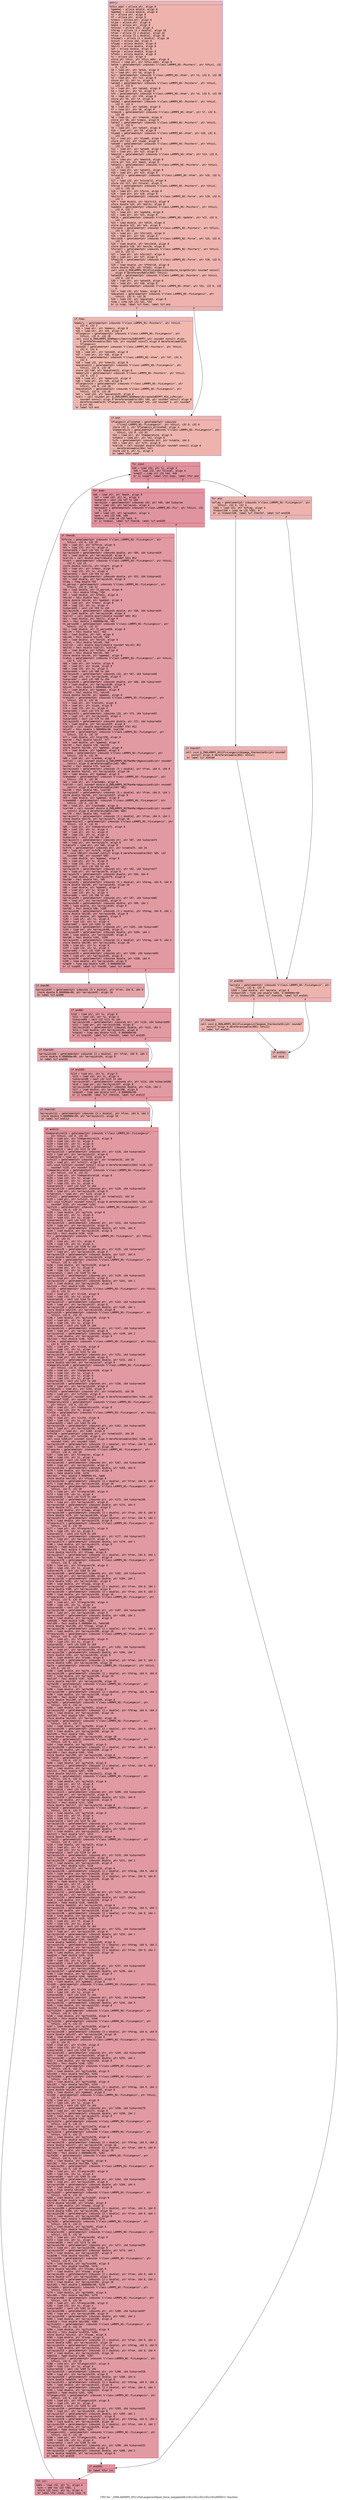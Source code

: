 digraph "CFG for '_ZN9LAMMPS_NS11FixLangevin20post_force_templatedILi1ELi1ELi1ELi1ELi1ELi0EEEvv' function" {
	label="CFG for '_ZN9LAMMPS_NS11FixLangevin20post_force_templatedILi1ELi1ELi1ELi1ELi1ELi0EEEvv' function";

	Node0x55e6b1cf1770 [shape=record,color="#3d50c3ff", style=filled, fillcolor="#d6524470" fontname="Courier",label="{entry:\l|  %this.addr = alloca ptr, align 8\l  %gamma1 = alloca double, align 8\l  %gamma2 = alloca double, align 8\l  %v = alloca ptr, align 8\l  %f = alloca ptr, align 8\l  %rmass = alloca ptr, align 8\l  %type = alloca ptr, align 8\l  %mask = alloca ptr, align 8\l  %nlocal = alloca i32, align 4\l  %fdrag = alloca [3 x double], align 16\l  %fran = alloca [3 x double], align 16\l  %fsum = alloca [3 x double], align 16\l  %fsumall = alloca [3 x double], align 16\l  %count = alloca i64, align 8\l  %fswap = alloca double, align 8\l  %boltz = alloca double, align 8\l  %dt = alloca double, align 8\l  %mvv2e = alloca double, align 8\l  %ftm2v = alloca double, align 8\l  %i = alloca i32, align 4\l  store ptr %this, ptr %this.addr, align 8\l  %this1 = load ptr, ptr %this.addr, align 8\l  %atom = getelementptr inbounds %\"class.LAMMPS_NS::Pointers\", ptr %this1, i32\l... 0, i32 6\l  %0 = load ptr, ptr %atom, align 8\l  %1 = load ptr, ptr %0, align 8\l  %v2 = getelementptr inbounds %\"class.LAMMPS_NS::Atom\", ptr %1, i32 0, i32 38\l  %2 = load ptr, ptr %v2, align 8\l  store ptr %2, ptr %v, align 8\l  %atom3 = getelementptr inbounds %\"class.LAMMPS_NS::Pointers\", ptr %this1,\l... i32 0, i32 6\l  %3 = load ptr, ptr %atom3, align 8\l  %4 = load ptr, ptr %3, align 8\l  %f4 = getelementptr inbounds %\"class.LAMMPS_NS::Atom\", ptr %4, i32 0, i32 39\l  %5 = load ptr, ptr %f4, align 8\l  store ptr %5, ptr %f, align 8\l  %atom5 = getelementptr inbounds %\"class.LAMMPS_NS::Pointers\", ptr %this1,\l... i32 0, i32 6\l  %6 = load ptr, ptr %atom5, align 8\l  %7 = load ptr, ptr %6, align 8\l  %rmass6 = getelementptr inbounds %\"class.LAMMPS_NS::Atom\", ptr %7, i32 0,\l... i32 40\l  %8 = load ptr, ptr %rmass6, align 8\l  store ptr %8, ptr %rmass, align 8\l  %atom7 = getelementptr inbounds %\"class.LAMMPS_NS::Pointers\", ptr %this1,\l... i32 0, i32 6\l  %9 = load ptr, ptr %atom7, align 8\l  %10 = load ptr, ptr %9, align 8\l  %type8 = getelementptr inbounds %\"class.LAMMPS_NS::Atom\", ptr %10, i32 0,\l... i32 34\l  %11 = load ptr, ptr %type8, align 8\l  store ptr %11, ptr %type, align 8\l  %atom9 = getelementptr inbounds %\"class.LAMMPS_NS::Pointers\", ptr %this1,\l... i32 0, i32 6\l  %12 = load ptr, ptr %atom9, align 8\l  %13 = load ptr, ptr %12, align 8\l  %mask10 = getelementptr inbounds %\"class.LAMMPS_NS::Atom\", ptr %13, i32 0,\l... i32 35\l  %14 = load ptr, ptr %mask10, align 8\l  store ptr %14, ptr %mask, align 8\l  %atom11 = getelementptr inbounds %\"class.LAMMPS_NS::Pointers\", ptr %this1,\l... i32 0, i32 6\l  %15 = load ptr, ptr %atom11, align 8\l  %16 = load ptr, ptr %15, align 8\l  %nlocal12 = getelementptr inbounds %\"class.LAMMPS_NS::Atom\", ptr %16, i32 0,\l... i32 4\l  %17 = load i32, ptr %nlocal12, align 8\l  store i32 %17, ptr %nlocal, align 4\l  %force = getelementptr inbounds %\"class.LAMMPS_NS::Pointers\", ptr %this1,\l... i32 0, i32 11\l  %18 = load ptr, ptr %force, align 8\l  %19 = load ptr, ptr %18, align 8\l  %boltz13 = getelementptr inbounds %\"class.LAMMPS_NS::Force\", ptr %19, i32 0,\l... i32 1\l  %20 = load double, ptr %boltz13, align 8\l  store double %20, ptr %boltz, align 8\l  %update = getelementptr inbounds %\"class.LAMMPS_NS::Pointers\", ptr %this1,\l... i32 0, i32 7\l  %21 = load ptr, ptr %update, align 8\l  %22 = load ptr, ptr %21, align 8\l  %dt14 = getelementptr inbounds %\"class.LAMMPS_NS::Update\", ptr %22, i32 0,\l... i32 1\l  %23 = load double, ptr %dt14, align 8\l  store double %23, ptr %dt, align 8\l  %force15 = getelementptr inbounds %\"class.LAMMPS_NS::Pointers\", ptr %this1,\l... i32 0, i32 11\l  %24 = load ptr, ptr %force15, align 8\l  %25 = load ptr, ptr %24, align 8\l  %mvv2e16 = getelementptr inbounds %\"class.LAMMPS_NS::Force\", ptr %25, i32 0,\l... i32 3\l  %26 = load double, ptr %mvv2e16, align 8\l  store double %26, ptr %mvv2e, align 8\l  %force17 = getelementptr inbounds %\"class.LAMMPS_NS::Pointers\", ptr %this1,\l... i32 0, i32 11\l  %27 = load ptr, ptr %force17, align 8\l  %28 = load ptr, ptr %27, align 8\l  %ftm2v18 = getelementptr inbounds %\"class.LAMMPS_NS::Force\", ptr %28, i32 0,\l... i32 4\l  %29 = load double, ptr %ftm2v18, align 8\l  store double %29, ptr %ftm2v, align 8\l  call void @_ZN9LAMMPS_NS11FixLangevin14compute_targetEv(ptr noundef nonnull\l... align 8 dereferenceable(892) %this1)\l  %atom19 = getelementptr inbounds %\"class.LAMMPS_NS::Pointers\", ptr %this1,\l... i32 0, i32 6\l  %30 = load ptr, ptr %atom19, align 8\l  %31 = load ptr, ptr %30, align 8\l  %nmax = getelementptr inbounds %\"class.LAMMPS_NS::Atom\", ptr %31, i32 0, i32\l... 6\l  %32 = load i32, ptr %nmax, align 8\l  %maxatom1 = getelementptr inbounds %\"class.LAMMPS_NS::FixLangevin\", ptr\l... %this1, i32 0, i32 26\l  %33 = load i32, ptr %maxatom1, align 8\l  %cmp = icmp sgt i32 %32, %33\l  br i1 %cmp, label %if.then, label %if.end\l|{<s0>T|<s1>F}}"];
	Node0x55e6b1cf1770:s0 -> Node0x55e6b1d0a410[tooltip="entry -> if.then\nProbability 50.00%" ];
	Node0x55e6b1cf1770:s1 -> Node0x55e6b1d0a480[tooltip="entry -> if.end\nProbability 50.00%" ];
	Node0x55e6b1d0a410 [shape=record,color="#3d50c3ff", style=filled, fillcolor="#dc5d4a70" fontname="Courier",label="{if.then:\l|  %memory = getelementptr inbounds %\"class.LAMMPS_NS::Pointers\", ptr %this1,\l... i32 0, i32 2\l  %34 = load ptr, ptr %memory, align 8\l  %35 = load ptr, ptr %34, align 8\l  %flangevin = getelementptr inbounds %\"class.LAMMPS_NS::FixLangevin\", ptr\l... %this1, i32 0, i32 28\l  call void @_ZN9LAMMPS_NS6Memory7destroyIdEEvRPPT_(ptr noundef nonnull align\l... 8 dereferenceable(184) %35, ptr noundef nonnull align 8 dereferenceable(8)\l... %flangevin)\l  %atom20 = getelementptr inbounds %\"class.LAMMPS_NS::Pointers\", ptr %this1,\l... i32 0, i32 6\l  %36 = load ptr, ptr %atom20, align 8\l  %37 = load ptr, ptr %36, align 8\l  %nmax21 = getelementptr inbounds %\"class.LAMMPS_NS::Atom\", ptr %37, i32 0,\l... i32 6\l  %38 = load i32, ptr %nmax21, align 8\l  %maxatom122 = getelementptr inbounds %\"class.LAMMPS_NS::FixLangevin\", ptr\l... %this1, i32 0, i32 26\l  store i32 %38, ptr %maxatom122, align 8\l  %memory23 = getelementptr inbounds %\"class.LAMMPS_NS::Pointers\", ptr %this1,\l... i32 0, i32 2\l  %39 = load ptr, ptr %memory23, align 8\l  %40 = load ptr, ptr %39, align 8\l  %flangevin24 = getelementptr inbounds %\"class.LAMMPS_NS::FixLangevin\", ptr\l... %this1, i32 0, i32 28\l  %maxatom125 = getelementptr inbounds %\"class.LAMMPS_NS::FixLangevin\", ptr\l... %this1, i32 0, i32 26\l  %41 = load i32, ptr %maxatom125, align 8\l  %call = call noundef ptr @_ZN9LAMMPS_NS6Memory6createIdEEPPT_RS4_iiPKc(ptr\l... noundef nonnull align 8 dereferenceable(184) %40, ptr noundef nonnull align 8\l... dereferenceable(8) %flangevin24, i32 noundef %41, i32 noundef 3, ptr noundef\l... @.str.38)\l  br label %if.end\l}"];
	Node0x55e6b1d0a410 -> Node0x55e6b1d0a480[tooltip="if.then -> if.end\nProbability 100.00%" ];
	Node0x55e6b1d0a480 [shape=record,color="#3d50c3ff", style=filled, fillcolor="#d6524470" fontname="Courier",label="{if.end:\l|  %flangevin_allocated = getelementptr inbounds\l... %\"class.LAMMPS_NS::FixLangevin\", ptr %this1, i32 0, i32 8\l  store i32 1, ptr %flangevin_allocated, align 4\l  %temperature = getelementptr inbounds %\"class.LAMMPS_NS::FixLangevin\", ptr\l... %this1, i32 0, i32 33\l  %42 = load ptr, ptr %temperature, align 8\l  %vtable = load ptr, ptr %42, align 8\l  %vfn = getelementptr inbounds ptr, ptr %vtable, i64 6\l  %43 = load ptr, ptr %vfn, align 8\l  %call26 = call noundef double %43(ptr noundef nonnull align 8\l... dereferenceable(564) %42)\l  store i32 0, ptr %i, align 4\l  br label %for.cond\l}"];
	Node0x55e6b1d0a480 -> Node0x55e6b1d0be90[tooltip="if.end -> for.cond\nProbability 100.00%" ];
	Node0x55e6b1d0be90 [shape=record,color="#b70d28ff", style=filled, fillcolor="#b70d2870" fontname="Courier",label="{for.cond:\l|  %44 = load i32, ptr %i, align 4\l  %45 = load i32, ptr %nlocal, align 4\l  %cmp27 = icmp slt i32 %44, %45\l  br i1 %cmp27, label %for.body, label %for.end\l|{<s0>T|<s1>F}}"];
	Node0x55e6b1d0be90:s0 -> Node0x55e6b1d0c100[tooltip="for.cond -> for.body\nProbability 96.88%" ];
	Node0x55e6b1d0be90:s1 -> Node0x55e6b1d0c150[tooltip="for.cond -> for.end\nProbability 3.12%" ];
	Node0x55e6b1d0c100 [shape=record,color="#b70d28ff", style=filled, fillcolor="#b70d2870" fontname="Courier",label="{for.body:\l|  %46 = load ptr, ptr %mask, align 8\l  %47 = load i32, ptr %i, align 4\l  %idxprom = sext i32 %47 to i64\l  %arrayidx = getelementptr inbounds i32, ptr %46, i64 %idxprom\l  %48 = load i32, ptr %arrayidx, align 4\l  %groupbit = getelementptr inbounds %\"class.LAMMPS_NS::Fix\", ptr %this1, i32\l... 0, i32 4\l  %49 = load i32, ptr %groupbit, align 4\l  %and = and i32 %48, %49\l  %tobool = icmp ne i32 %and, 0\l  br i1 %tobool, label %if.then28, label %if.end335\l|{<s0>T|<s1>F}}"];
	Node0x55e6b1d0c100:s0 -> Node0x55e6b1d0d030[tooltip="for.body -> if.then28\nProbability 62.50%" ];
	Node0x55e6b1d0c100:s1 -> Node0x55e6b1d0d0b0[tooltip="for.body -> if.end335\nProbability 37.50%" ];
	Node0x55e6b1d0d030 [shape=record,color="#b70d28ff", style=filled, fillcolor="#bb1b2c70" fontname="Courier",label="{if.then28:\l|  %tforce = getelementptr inbounds %\"class.LAMMPS_NS::FixLangevin\", ptr\l... %this1, i32 0, i32 29\l  %50 = load ptr, ptr %tforce, align 8\l  %51 = load i32, ptr %i, align 4\l  %idxprom29 = sext i32 %51 to i64\l  %arrayidx30 = getelementptr inbounds double, ptr %50, i64 %idxprom29\l  %52 = load double, ptr %arrayidx30, align 8\l  %call31 = call double @sqrt(double noundef %52) #12\l  %tsqrt = getelementptr inbounds %\"class.LAMMPS_NS::FixLangevin\", ptr %this1,\l... i32 0, i32 19\l  store double %call31, ptr %tsqrt, align 8\l  %53 = load ptr, ptr %rmass, align 8\l  %54 = load i32, ptr %i, align 4\l  %idxprom32 = sext i32 %54 to i64\l  %arrayidx33 = getelementptr inbounds double, ptr %53, i64 %idxprom32\l  %55 = load double, ptr %arrayidx33, align 8\l  %fneg = fneg double %55\l  %t_period = getelementptr inbounds %\"class.LAMMPS_NS::FixLangevin\", ptr\l... %this1, i32 0, i32 12\l  %56 = load double, ptr %t_period, align 8\l  %div = fdiv double %fneg, %56\l  %57 = load double, ptr %ftm2v, align 8\l  %div34 = fdiv double %div, %57\l  store double %div34, ptr %gamma1, align 8\l  %58 = load ptr, ptr %rmass, align 8\l  %59 = load i32, ptr %i, align 4\l  %idxprom35 = sext i32 %59 to i64\l  %arrayidx36 = getelementptr inbounds double, ptr %58, i64 %idxprom35\l  %60 = load double, ptr %arrayidx36, align 8\l  %call37 = call double @sqrt(double noundef %60) #12\l  %61 = load double, ptr %boltz, align 8\l  %mul = fmul double 2.000000e+00, %61\l  %t_period38 = getelementptr inbounds %\"class.LAMMPS_NS::FixLangevin\", ptr\l... %this1, i32 0, i32 12\l  %62 = load double, ptr %t_period38, align 8\l  %div39 = fdiv double %mul, %62\l  %63 = load double, ptr %dt, align 8\l  %div40 = fdiv double %div39, %63\l  %64 = load double, ptr %mvv2e, align 8\l  %div41 = fdiv double %div40, %64\l  %call42 = call double @sqrt(double noundef %div41) #12\l  %mul43 = fmul double %call37, %call42\l  %65 = load double, ptr %ftm2v, align 8\l  %div44 = fdiv double %mul43, %65\l  store double %div44, ptr %gamma2, align 8\l  %ratio = getelementptr inbounds %\"class.LAMMPS_NS::FixLangevin\", ptr %this1,\l... i32 0, i32 16\l  %66 = load ptr, ptr %ratio, align 8\l  %67 = load ptr, ptr %type, align 8\l  %68 = load i32, ptr %i, align 4\l  %idxprom45 = sext i32 %68 to i64\l  %arrayidx46 = getelementptr inbounds i32, ptr %67, i64 %idxprom45\l  %69 = load i32, ptr %arrayidx46, align 4\l  %idxprom47 = sext i32 %69 to i64\l  %arrayidx48 = getelementptr inbounds double, ptr %66, i64 %idxprom47\l  %70 = load double, ptr %arrayidx48, align 8\l  %div49 = fdiv double 1.000000e+00, %70\l  %71 = load double, ptr %gamma1, align 8\l  %mul50 = fmul double %71, %div49\l  store double %mul50, ptr %gamma1, align 8\l  %ratio51 = getelementptr inbounds %\"class.LAMMPS_NS::FixLangevin\", ptr\l... %this1, i32 0, i32 16\l  %72 = load ptr, ptr %ratio51, align 8\l  %73 = load ptr, ptr %type, align 8\l  %74 = load i32, ptr %i, align 4\l  %idxprom52 = sext i32 %74 to i64\l  %arrayidx53 = getelementptr inbounds i32, ptr %73, i64 %idxprom52\l  %75 = load i32, ptr %arrayidx53, align 4\l  %idxprom54 = sext i32 %75 to i64\l  %arrayidx55 = getelementptr inbounds double, ptr %72, i64 %idxprom54\l  %76 = load double, ptr %arrayidx55, align 8\l  %call56 = call double @sqrt(double noundef %76) #12\l  %div57 = fdiv double 1.000000e+00, %call56\l  %tsqrt58 = getelementptr inbounds %\"class.LAMMPS_NS::FixLangevin\", ptr\l... %this1, i32 0, i32 19\l  %77 = load double, ptr %tsqrt58, align 8\l  %mul59 = fmul double %div57, %77\l  %78 = load double, ptr %gamma2, align 8\l  %mul60 = fmul double %78, %mul59\l  store double %mul60, ptr %gamma2, align 8\l  %79 = load double, ptr %gamma2, align 8\l  %random = getelementptr inbounds %\"class.LAMMPS_NS::FixLangevin\", ptr\l... %this1, i32 0, i32 36\l  %80 = load ptr, ptr %random, align 8\l  %call61 = call noundef double @_ZN9LAMMPS_NS7RanMars8gaussianEv(ptr noundef\l... nonnull align 8 dereferenceable(240) %80)\l  %mul62 = fmul double %79, %call61\l  %arrayidx63 = getelementptr inbounds [3 x double], ptr %fran, i64 0, i64 0\l  store double %mul62, ptr %arrayidx63, align 16\l  %81 = load double, ptr %gamma2, align 8\l  %random64 = getelementptr inbounds %\"class.LAMMPS_NS::FixLangevin\", ptr\l... %this1, i32 0, i32 36\l  %82 = load ptr, ptr %random64, align 8\l  %call65 = call noundef double @_ZN9LAMMPS_NS7RanMars8gaussianEv(ptr noundef\l... nonnull align 8 dereferenceable(240) %82)\l  %mul66 = fmul double %81, %call65\l  %arrayidx67 = getelementptr inbounds [3 x double], ptr %fran, i64 0, i64 1\l  store double %mul66, ptr %arrayidx67, align 8\l  %83 = load double, ptr %gamma2, align 8\l  %random68 = getelementptr inbounds %\"class.LAMMPS_NS::FixLangevin\", ptr\l... %this1, i32 0, i32 36\l  %84 = load ptr, ptr %random68, align 8\l  %call69 = call noundef double @_ZN9LAMMPS_NS7RanMars8gaussianEv(ptr noundef\l... nonnull align 8 dereferenceable(240) %84)\l  %mul70 = fmul double %83, %call69\l  %arrayidx71 = getelementptr inbounds [3 x double], ptr %fran, i64 0, i64 2\l  store double %mul70, ptr %arrayidx71, align 16\l  %temperature72 = getelementptr inbounds %\"class.LAMMPS_NS::FixLangevin\", ptr\l... %this1, i32 0, i32 33\l  %85 = load ptr, ptr %temperature72, align 8\l  %86 = load i32, ptr %i, align 4\l  %87 = load ptr, ptr %v, align 8\l  %88 = load i32, ptr %i, align 4\l  %idxprom73 = sext i32 %88 to i64\l  %arrayidx74 = getelementptr inbounds ptr, ptr %87, i64 %idxprom73\l  %89 = load ptr, ptr %arrayidx74, align 8\l  %vtable75 = load ptr, ptr %85, align 8\l  %vfn76 = getelementptr inbounds ptr, ptr %vtable75, i64 24\l  %90 = load ptr, ptr %vfn76, align 8\l  call void %90(ptr noundef nonnull align 8 dereferenceable(564) %85, i32\l... noundef %86, ptr noundef %89)\l  %91 = load double, ptr %gamma1, align 8\l  %92 = load ptr, ptr %v, align 8\l  %93 = load i32, ptr %i, align 4\l  %idxprom77 = sext i32 %93 to i64\l  %arrayidx78 = getelementptr inbounds ptr, ptr %92, i64 %idxprom77\l  %94 = load ptr, ptr %arrayidx78, align 8\l  %arrayidx79 = getelementptr inbounds double, ptr %94, i64 0\l  %95 = load double, ptr %arrayidx79, align 8\l  %mul80 = fmul double %91, %95\l  %arrayidx81 = getelementptr inbounds [3 x double], ptr %fdrag, i64 0, i64 0\l  store double %mul80, ptr %arrayidx81, align 16\l  %96 = load double, ptr %gamma1, align 8\l  %97 = load ptr, ptr %v, align 8\l  %98 = load i32, ptr %i, align 4\l  %idxprom82 = sext i32 %98 to i64\l  %arrayidx83 = getelementptr inbounds ptr, ptr %97, i64 %idxprom82\l  %99 = load ptr, ptr %arrayidx83, align 8\l  %arrayidx84 = getelementptr inbounds double, ptr %99, i64 1\l  %100 = load double, ptr %arrayidx84, align 8\l  %mul85 = fmul double %96, %100\l  %arrayidx86 = getelementptr inbounds [3 x double], ptr %fdrag, i64 0, i64 1\l  store double %mul85, ptr %arrayidx86, align 8\l  %101 = load double, ptr %gamma1, align 8\l  %102 = load ptr, ptr %v, align 8\l  %103 = load i32, ptr %i, align 4\l  %idxprom87 = sext i32 %103 to i64\l  %arrayidx88 = getelementptr inbounds ptr, ptr %102, i64 %idxprom87\l  %104 = load ptr, ptr %arrayidx88, align 8\l  %arrayidx89 = getelementptr inbounds double, ptr %104, i64 2\l  %105 = load double, ptr %arrayidx89, align 8\l  %mul90 = fmul double %101, %105\l  %arrayidx91 = getelementptr inbounds [3 x double], ptr %fdrag, i64 0, i64 2\l  store double %mul90, ptr %arrayidx91, align 16\l  %106 = load ptr, ptr %v, align 8\l  %107 = load i32, ptr %i, align 4\l  %idxprom92 = sext i32 %107 to i64\l  %arrayidx93 = getelementptr inbounds ptr, ptr %106, i64 %idxprom92\l  %108 = load ptr, ptr %arrayidx93, align 8\l  %arrayidx94 = getelementptr inbounds double, ptr %108, i64 0\l  %109 = load double, ptr %arrayidx94, align 8\l  %cmp95 = fcmp oeq double %109, 0.000000e+00\l  br i1 %cmp95, label %if.then96, label %if.end98\l|{<s0>T|<s1>F}}"];
	Node0x55e6b1d0d030:s0 -> Node0x55e6b1d140e0[tooltip="if.then28 -> if.then96\nProbability 62.50%" ];
	Node0x55e6b1d0d030:s1 -> Node0x55e6b1d14160[tooltip="if.then28 -> if.end98\nProbability 37.50%" ];
	Node0x55e6b1d140e0 [shape=record,color="#3d50c3ff", style=filled, fillcolor="#c32e3170" fontname="Courier",label="{if.then96:\l|  %arrayidx97 = getelementptr inbounds [3 x double], ptr %fran, i64 0, i64 0\l  store double 0.000000e+00, ptr %arrayidx97, align 16\l  br label %if.end98\l}"];
	Node0x55e6b1d140e0 -> Node0x55e6b1d14160[tooltip="if.then96 -> if.end98\nProbability 100.00%" ];
	Node0x55e6b1d14160 [shape=record,color="#b70d28ff", style=filled, fillcolor="#bb1b2c70" fontname="Courier",label="{if.end98:\l|  %110 = load ptr, ptr %v, align 8\l  %111 = load i32, ptr %i, align 4\l  %idxprom99 = sext i32 %111 to i64\l  %arrayidx100 = getelementptr inbounds ptr, ptr %110, i64 %idxprom99\l  %112 = load ptr, ptr %arrayidx100, align 8\l  %arrayidx101 = getelementptr inbounds double, ptr %112, i64 1\l  %113 = load double, ptr %arrayidx101, align 8\l  %cmp102 = fcmp oeq double %113, 0.000000e+00\l  br i1 %cmp102, label %if.then103, label %if.end105\l|{<s0>T|<s1>F}}"];
	Node0x55e6b1d14160:s0 -> Node0x55e6b1d14980[tooltip="if.end98 -> if.then103\nProbability 62.50%" ];
	Node0x55e6b1d14160:s1 -> Node0x55e6b1d14a00[tooltip="if.end98 -> if.end105\nProbability 37.50%" ];
	Node0x55e6b1d14980 [shape=record,color="#3d50c3ff", style=filled, fillcolor="#c32e3170" fontname="Courier",label="{if.then103:\l|  %arrayidx104 = getelementptr inbounds [3 x double], ptr %fran, i64 0, i64 1\l  store double 0.000000e+00, ptr %arrayidx104, align 8\l  br label %if.end105\l}"];
	Node0x55e6b1d14980 -> Node0x55e6b1d14a00[tooltip="if.then103 -> if.end105\nProbability 100.00%" ];
	Node0x55e6b1d14a00 [shape=record,color="#b70d28ff", style=filled, fillcolor="#bb1b2c70" fontname="Courier",label="{if.end105:\l|  %114 = load ptr, ptr %v, align 8\l  %115 = load i32, ptr %i, align 4\l  %idxprom106 = sext i32 %115 to i64\l  %arrayidx107 = getelementptr inbounds ptr, ptr %114, i64 %idxprom106\l  %116 = load ptr, ptr %arrayidx107, align 8\l  %arrayidx108 = getelementptr inbounds double, ptr %116, i64 2\l  %117 = load double, ptr %arrayidx108, align 8\l  %cmp109 = fcmp oeq double %117, 0.000000e+00\l  br i1 %cmp109, label %if.then110, label %if.end112\l|{<s0>T|<s1>F}}"];
	Node0x55e6b1d14a00:s0 -> Node0x55e6b1d15220[tooltip="if.end105 -> if.then110\nProbability 62.50%" ];
	Node0x55e6b1d14a00:s1 -> Node0x55e6b1d152a0[tooltip="if.end105 -> if.end112\nProbability 37.50%" ];
	Node0x55e6b1d15220 [shape=record,color="#3d50c3ff", style=filled, fillcolor="#c32e3170" fontname="Courier",label="{if.then110:\l|  %arrayidx111 = getelementptr inbounds [3 x double], ptr %fran, i64 0, i64 2\l  store double 0.000000e+00, ptr %arrayidx111, align 16\l  br label %if.end112\l}"];
	Node0x55e6b1d15220 -> Node0x55e6b1d152a0[tooltip="if.then110 -> if.end112\nProbability 100.00%" ];
	Node0x55e6b1d152a0 [shape=record,color="#b70d28ff", style=filled, fillcolor="#bb1b2c70" fontname="Courier",label="{if.end112:\l|  %temperature113 = getelementptr inbounds %\"class.LAMMPS_NS::FixLangevin\",\l... ptr %this1, i32 0, i32 33\l  %118 = load ptr, ptr %temperature113, align 8\l  %119 = load i32, ptr %i, align 4\l  %120 = load ptr, ptr %v, align 8\l  %121 = load i32, ptr %i, align 4\l  %idxprom114 = sext i32 %121 to i64\l  %arrayidx115 = getelementptr inbounds ptr, ptr %120, i64 %idxprom114\l  %122 = load ptr, ptr %arrayidx115, align 8\l  %vtable116 = load ptr, ptr %118, align 8\l  %vfn117 = getelementptr inbounds ptr, ptr %vtable116, i64 28\l  %123 = load ptr, ptr %vfn117, align 8\l  call void %123(ptr noundef nonnull align 8 dereferenceable(564) %118, i32\l... noundef %119, ptr noundef %122)\l  %temperature118 = getelementptr inbounds %\"class.LAMMPS_NS::FixLangevin\",\l... ptr %this1, i32 0, i32 33\l  %124 = load ptr, ptr %temperature118, align 8\l  %125 = load i32, ptr %i, align 4\l  %126 = load ptr, ptr %v, align 8\l  %127 = load i32, ptr %i, align 4\l  %idxprom119 = sext i32 %127 to i64\l  %arrayidx120 = getelementptr inbounds ptr, ptr %126, i64 %idxprom119\l  %128 = load ptr, ptr %arrayidx120, align 8\l  %vtable121 = load ptr, ptr %124, align 8\l  %vfn122 = getelementptr inbounds ptr, ptr %vtable121, i64 24\l  %129 = load ptr, ptr %vfn122, align 8\l  call void %129(ptr noundef nonnull align 8 dereferenceable(564) %124, i32\l... noundef %125, ptr noundef %128)\l  %gjfsib = getelementptr inbounds %\"class.LAMMPS_NS::FixLangevin\", ptr\l... %this1, i32 0, i32 23\l  %130 = load double, ptr %gjfsib, align 8\l  %131 = load ptr, ptr %v, align 8\l  %132 = load i32, ptr %i, align 4\l  %idxprom123 = sext i32 %132 to i64\l  %arrayidx124 = getelementptr inbounds ptr, ptr %131, i64 %idxprom123\l  %133 = load ptr, ptr %arrayidx124, align 8\l  %arrayidx125 = getelementptr inbounds double, ptr %133, i64 0\l  %134 = load double, ptr %arrayidx125, align 8\l  %mul126 = fmul double %130, %134\l  %lv = getelementptr inbounds %\"class.LAMMPS_NS::FixLangevin\", ptr %this1,\l... i32 0, i32 31\l  %135 = load ptr, ptr %lv, align 8\l  %136 = load i32, ptr %i, align 4\l  %idxprom127 = sext i32 %136 to i64\l  %arrayidx128 = getelementptr inbounds ptr, ptr %135, i64 %idxprom127\l  %137 = load ptr, ptr %arrayidx128, align 8\l  %arrayidx129 = getelementptr inbounds double, ptr %137, i64 0\l  store double %mul126, ptr %arrayidx129, align 8\l  %gjfsib130 = getelementptr inbounds %\"class.LAMMPS_NS::FixLangevin\", ptr\l... %this1, i32 0, i32 23\l  %138 = load double, ptr %gjfsib130, align 8\l  %139 = load ptr, ptr %v, align 8\l  %140 = load i32, ptr %i, align 4\l  %idxprom131 = sext i32 %140 to i64\l  %arrayidx132 = getelementptr inbounds ptr, ptr %139, i64 %idxprom131\l  %141 = load ptr, ptr %arrayidx132, align 8\l  %arrayidx133 = getelementptr inbounds double, ptr %141, i64 1\l  %142 = load double, ptr %arrayidx133, align 8\l  %mul134 = fmul double %138, %142\l  %lv135 = getelementptr inbounds %\"class.LAMMPS_NS::FixLangevin\", ptr %this1,\l... i32 0, i32 31\l  %143 = load ptr, ptr %lv135, align 8\l  %144 = load i32, ptr %i, align 4\l  %idxprom136 = sext i32 %144 to i64\l  %arrayidx137 = getelementptr inbounds ptr, ptr %143, i64 %idxprom136\l  %145 = load ptr, ptr %arrayidx137, align 8\l  %arrayidx138 = getelementptr inbounds double, ptr %145, i64 1\l  store double %mul134, ptr %arrayidx138, align 8\l  %gjfsib139 = getelementptr inbounds %\"class.LAMMPS_NS::FixLangevin\", ptr\l... %this1, i32 0, i32 23\l  %146 = load double, ptr %gjfsib139, align 8\l  %147 = load ptr, ptr %v, align 8\l  %148 = load i32, ptr %i, align 4\l  %idxprom140 = sext i32 %148 to i64\l  %arrayidx141 = getelementptr inbounds ptr, ptr %147, i64 %idxprom140\l  %149 = load ptr, ptr %arrayidx141, align 8\l  %arrayidx142 = getelementptr inbounds double, ptr %149, i64 2\l  %150 = load double, ptr %arrayidx142, align 8\l  %mul143 = fmul double %146, %150\l  %lv144 = getelementptr inbounds %\"class.LAMMPS_NS::FixLangevin\", ptr %this1,\l... i32 0, i32 31\l  %151 = load ptr, ptr %lv144, align 8\l  %152 = load i32, ptr %i, align 4\l  %idxprom145 = sext i32 %152 to i64\l  %arrayidx146 = getelementptr inbounds ptr, ptr %151, i64 %idxprom145\l  %153 = load ptr, ptr %arrayidx146, align 8\l  %arrayidx147 = getelementptr inbounds double, ptr %153, i64 2\l  store double %mul143, ptr %arrayidx147, align 8\l  %temperature148 = getelementptr inbounds %\"class.LAMMPS_NS::FixLangevin\",\l... ptr %this1, i32 0, i32 33\l  %154 = load ptr, ptr %temperature148, align 8\l  %155 = load i32, ptr %i, align 4\l  %156 = load ptr, ptr %v, align 8\l  %157 = load i32, ptr %i, align 4\l  %idxprom149 = sext i32 %157 to i64\l  %arrayidx150 = getelementptr inbounds ptr, ptr %156, i64 %idxprom149\l  %158 = load ptr, ptr %arrayidx150, align 8\l  %vtable151 = load ptr, ptr %154, align 8\l  %vfn152 = getelementptr inbounds ptr, ptr %vtable151, i64 28\l  %159 = load ptr, ptr %vfn152, align 8\l  call void %159(ptr noundef nonnull align 8 dereferenceable(564) %154, i32\l... noundef %155, ptr noundef %158)\l  %temperature153 = getelementptr inbounds %\"class.LAMMPS_NS::FixLangevin\",\l... ptr %this1, i32 0, i32 33\l  %160 = load ptr, ptr %temperature153, align 8\l  %161 = load i32, ptr %i, align 4\l  %lv154 = getelementptr inbounds %\"class.LAMMPS_NS::FixLangevin\", ptr %this1,\l... i32 0, i32 31\l  %162 = load ptr, ptr %lv154, align 8\l  %163 = load i32, ptr %i, align 4\l  %idxprom155 = sext i32 %163 to i64\l  %arrayidx156 = getelementptr inbounds ptr, ptr %162, i64 %idxprom155\l  %164 = load ptr, ptr %arrayidx156, align 8\l  %vtable157 = load ptr, ptr %160, align 8\l  %vfn158 = getelementptr inbounds ptr, ptr %vtable157, i64 28\l  %165 = load ptr, ptr %vfn158, align 8\l  call void %165(ptr noundef nonnull align 8 dereferenceable(564) %160, i32\l... noundef %161, ptr noundef %164)\l  %arrayidx159 = getelementptr inbounds [3 x double], ptr %fran, i64 0, i64 0\l  %166 = load double, ptr %arrayidx159, align 16\l  %franprev = getelementptr inbounds %\"class.LAMMPS_NS::FixLangevin\", ptr\l... %this1, i32 0, i32 30\l  %167 = load ptr, ptr %franprev, align 8\l  %168 = load i32, ptr %i, align 4\l  %idxprom160 = sext i32 %168 to i64\l  %arrayidx161 = getelementptr inbounds ptr, ptr %167, i64 %idxprom160\l  %169 = load ptr, ptr %arrayidx161, align 8\l  %arrayidx162 = getelementptr inbounds double, ptr %169, i64 0\l  %170 = load double, ptr %arrayidx162, align 8\l  %add = fadd double %166, %170\l  %mul163 = fmul double 5.000000e-01, %add\l  store double %mul163, ptr %fswap, align 8\l  %arrayidx164 = getelementptr inbounds [3 x double], ptr %fran, i64 0, i64 0\l  %171 = load double, ptr %arrayidx164, align 16\l  %franprev165 = getelementptr inbounds %\"class.LAMMPS_NS::FixLangevin\", ptr\l... %this1, i32 0, i32 30\l  %172 = load ptr, ptr %franprev165, align 8\l  %173 = load i32, ptr %i, align 4\l  %idxprom166 = sext i32 %173 to i64\l  %arrayidx167 = getelementptr inbounds ptr, ptr %172, i64 %idxprom166\l  %174 = load ptr, ptr %arrayidx167, align 8\l  %arrayidx168 = getelementptr inbounds double, ptr %174, i64 0\l  store double %171, ptr %arrayidx168, align 8\l  %175 = load double, ptr %fswap, align 8\l  %arrayidx169 = getelementptr inbounds [3 x double], ptr %fran, i64 0, i64 0\l  store double %175, ptr %arrayidx169, align 16\l  %arrayidx170 = getelementptr inbounds [3 x double], ptr %fran, i64 0, i64 1\l  %176 = load double, ptr %arrayidx170, align 8\l  %franprev171 = getelementptr inbounds %\"class.LAMMPS_NS::FixLangevin\", ptr\l... %this1, i32 0, i32 30\l  %177 = load ptr, ptr %franprev171, align 8\l  %178 = load i32, ptr %i, align 4\l  %idxprom172 = sext i32 %178 to i64\l  %arrayidx173 = getelementptr inbounds ptr, ptr %177, i64 %idxprom172\l  %179 = load ptr, ptr %arrayidx173, align 8\l  %arrayidx174 = getelementptr inbounds double, ptr %179, i64 1\l  %180 = load double, ptr %arrayidx174, align 8\l  %add175 = fadd double %176, %180\l  %mul176 = fmul double 5.000000e-01, %add175\l  store double %mul176, ptr %fswap, align 8\l  %arrayidx177 = getelementptr inbounds [3 x double], ptr %fran, i64 0, i64 1\l  %181 = load double, ptr %arrayidx177, align 8\l  %franprev178 = getelementptr inbounds %\"class.LAMMPS_NS::FixLangevin\", ptr\l... %this1, i32 0, i32 30\l  %182 = load ptr, ptr %franprev178, align 8\l  %183 = load i32, ptr %i, align 4\l  %idxprom179 = sext i32 %183 to i64\l  %arrayidx180 = getelementptr inbounds ptr, ptr %182, i64 %idxprom179\l  %184 = load ptr, ptr %arrayidx180, align 8\l  %arrayidx181 = getelementptr inbounds double, ptr %184, i64 1\l  store double %181, ptr %arrayidx181, align 8\l  %185 = load double, ptr %fswap, align 8\l  %arrayidx182 = getelementptr inbounds [3 x double], ptr %fran, i64 0, i64 1\l  store double %185, ptr %arrayidx182, align 8\l  %arrayidx183 = getelementptr inbounds [3 x double], ptr %fran, i64 0, i64 2\l  %186 = load double, ptr %arrayidx183, align 16\l  %franprev184 = getelementptr inbounds %\"class.LAMMPS_NS::FixLangevin\", ptr\l... %this1, i32 0, i32 30\l  %187 = load ptr, ptr %franprev184, align 8\l  %188 = load i32, ptr %i, align 4\l  %idxprom185 = sext i32 %188 to i64\l  %arrayidx186 = getelementptr inbounds ptr, ptr %187, i64 %idxprom185\l  %189 = load ptr, ptr %arrayidx186, align 8\l  %arrayidx187 = getelementptr inbounds double, ptr %189, i64 2\l  %190 = load double, ptr %arrayidx187, align 8\l  %add188 = fadd double %186, %190\l  %mul189 = fmul double 5.000000e-01, %add188\l  store double %mul189, ptr %fswap, align 8\l  %arrayidx190 = getelementptr inbounds [3 x double], ptr %fran, i64 0, i64 2\l  %191 = load double, ptr %arrayidx190, align 16\l  %franprev191 = getelementptr inbounds %\"class.LAMMPS_NS::FixLangevin\", ptr\l... %this1, i32 0, i32 30\l  %192 = load ptr, ptr %franprev191, align 8\l  %193 = load i32, ptr %i, align 4\l  %idxprom192 = sext i32 %193 to i64\l  %arrayidx193 = getelementptr inbounds ptr, ptr %192, i64 %idxprom192\l  %194 = load ptr, ptr %arrayidx193, align 8\l  %arrayidx194 = getelementptr inbounds double, ptr %194, i64 2\l  store double %191, ptr %arrayidx194, align 8\l  %195 = load double, ptr %fswap, align 8\l  %arrayidx195 = getelementptr inbounds [3 x double], ptr %fran, i64 0, i64 2\l  store double %195, ptr %arrayidx195, align 16\l  %gjfa = getelementptr inbounds %\"class.LAMMPS_NS::FixLangevin\", ptr %this1,\l... i32 0, i32 22\l  %196 = load double, ptr %gjfa, align 8\l  %arrayidx196 = getelementptr inbounds [3 x double], ptr %fdrag, i64 0, i64 0\l  %197 = load double, ptr %arrayidx196, align 16\l  %mul197 = fmul double %197, %196\l  store double %mul197, ptr %arrayidx196, align 16\l  %gjfa198 = getelementptr inbounds %\"class.LAMMPS_NS::FixLangevin\", ptr\l... %this1, i32 0, i32 22\l  %198 = load double, ptr %gjfa198, align 8\l  %arrayidx199 = getelementptr inbounds [3 x double], ptr %fdrag, i64 0, i64 1\l  %199 = load double, ptr %arrayidx199, align 8\l  %mul200 = fmul double %199, %198\l  store double %mul200, ptr %arrayidx199, align 8\l  %gjfa201 = getelementptr inbounds %\"class.LAMMPS_NS::FixLangevin\", ptr\l... %this1, i32 0, i32 22\l  %200 = load double, ptr %gjfa201, align 8\l  %arrayidx202 = getelementptr inbounds [3 x double], ptr %fdrag, i64 0, i64 2\l  %201 = load double, ptr %arrayidx202, align 16\l  %mul203 = fmul double %201, %200\l  store double %mul203, ptr %arrayidx202, align 16\l  %gjfa204 = getelementptr inbounds %\"class.LAMMPS_NS::FixLangevin\", ptr\l... %this1, i32 0, i32 22\l  %202 = load double, ptr %gjfa204, align 8\l  %arrayidx205 = getelementptr inbounds [3 x double], ptr %fran, i64 0, i64 0\l  %203 = load double, ptr %arrayidx205, align 16\l  %mul206 = fmul double %203, %202\l  store double %mul206, ptr %arrayidx205, align 16\l  %gjfa207 = getelementptr inbounds %\"class.LAMMPS_NS::FixLangevin\", ptr\l... %this1, i32 0, i32 22\l  %204 = load double, ptr %gjfa207, align 8\l  %arrayidx208 = getelementptr inbounds [3 x double], ptr %fran, i64 0, i64 1\l  %205 = load double, ptr %arrayidx208, align 8\l  %mul209 = fmul double %205, %204\l  store double %mul209, ptr %arrayidx208, align 8\l  %gjfa210 = getelementptr inbounds %\"class.LAMMPS_NS::FixLangevin\", ptr\l... %this1, i32 0, i32 22\l  %206 = load double, ptr %gjfa210, align 8\l  %arrayidx211 = getelementptr inbounds [3 x double], ptr %fran, i64 0, i64 2\l  %207 = load double, ptr %arrayidx211, align 16\l  %mul212 = fmul double %207, %206\l  store double %mul212, ptr %arrayidx211, align 16\l  %gjfa213 = getelementptr inbounds %\"class.LAMMPS_NS::FixLangevin\", ptr\l... %this1, i32 0, i32 22\l  %208 = load double, ptr %gjfa213, align 8\l  %209 = load ptr, ptr %f, align 8\l  %210 = load i32, ptr %i, align 4\l  %idxprom214 = sext i32 %210 to i64\l  %arrayidx215 = getelementptr inbounds ptr, ptr %209, i64 %idxprom214\l  %211 = load ptr, ptr %arrayidx215, align 8\l  %arrayidx216 = getelementptr inbounds double, ptr %211, i64 0\l  %212 = load double, ptr %arrayidx216, align 8\l  %mul217 = fmul double %212, %208\l  store double %mul217, ptr %arrayidx216, align 8\l  %gjfa218 = getelementptr inbounds %\"class.LAMMPS_NS::FixLangevin\", ptr\l... %this1, i32 0, i32 22\l  %213 = load double, ptr %gjfa218, align 8\l  %214 = load ptr, ptr %f, align 8\l  %215 = load i32, ptr %i, align 4\l  %idxprom219 = sext i32 %215 to i64\l  %arrayidx220 = getelementptr inbounds ptr, ptr %214, i64 %idxprom219\l  %216 = load ptr, ptr %arrayidx220, align 8\l  %arrayidx221 = getelementptr inbounds double, ptr %216, i64 1\l  %217 = load double, ptr %arrayidx221, align 8\l  %mul222 = fmul double %217, %213\l  store double %mul222, ptr %arrayidx221, align 8\l  %gjfa223 = getelementptr inbounds %\"class.LAMMPS_NS::FixLangevin\", ptr\l... %this1, i32 0, i32 22\l  %218 = load double, ptr %gjfa223, align 8\l  %219 = load ptr, ptr %f, align 8\l  %220 = load i32, ptr %i, align 4\l  %idxprom224 = sext i32 %220 to i64\l  %arrayidx225 = getelementptr inbounds ptr, ptr %219, i64 %idxprom224\l  %221 = load ptr, ptr %arrayidx225, align 8\l  %arrayidx226 = getelementptr inbounds double, ptr %221, i64 2\l  %222 = load double, ptr %arrayidx226, align 8\l  %mul227 = fmul double %222, %218\l  store double %mul227, ptr %arrayidx226, align 8\l  %arrayidx228 = getelementptr inbounds [3 x double], ptr %fdrag, i64 0, i64 0\l  %223 = load double, ptr %arrayidx228, align 16\l  %arrayidx229 = getelementptr inbounds [3 x double], ptr %fran, i64 0, i64 0\l  %224 = load double, ptr %arrayidx229, align 16\l  %add230 = fadd double %223, %224\l  %225 = load ptr, ptr %f, align 8\l  %226 = load i32, ptr %i, align 4\l  %idxprom231 = sext i32 %226 to i64\l  %arrayidx232 = getelementptr inbounds ptr, ptr %225, i64 %idxprom231\l  %227 = load ptr, ptr %arrayidx232, align 8\l  %arrayidx233 = getelementptr inbounds double, ptr %227, i64 0\l  %228 = load double, ptr %arrayidx233, align 8\l  %add234 = fadd double %228, %add230\l  store double %add234, ptr %arrayidx233, align 8\l  %arrayidx235 = getelementptr inbounds [3 x double], ptr %fdrag, i64 0, i64 1\l  %229 = load double, ptr %arrayidx235, align 8\l  %arrayidx236 = getelementptr inbounds [3 x double], ptr %fran, i64 0, i64 1\l  %230 = load double, ptr %arrayidx236, align 8\l  %add237 = fadd double %229, %230\l  %231 = load ptr, ptr %f, align 8\l  %232 = load i32, ptr %i, align 4\l  %idxprom238 = sext i32 %232 to i64\l  %arrayidx239 = getelementptr inbounds ptr, ptr %231, i64 %idxprom238\l  %233 = load ptr, ptr %arrayidx239, align 8\l  %arrayidx240 = getelementptr inbounds double, ptr %233, i64 1\l  %234 = load double, ptr %arrayidx240, align 8\l  %add241 = fadd double %234, %add237\l  store double %add241, ptr %arrayidx240, align 8\l  %arrayidx242 = getelementptr inbounds [3 x double], ptr %fdrag, i64 0, i64 2\l  %235 = load double, ptr %arrayidx242, align 16\l  %arrayidx243 = getelementptr inbounds [3 x double], ptr %fran, i64 0, i64 2\l  %236 = load double, ptr %arrayidx243, align 16\l  %add244 = fadd double %235, %236\l  %237 = load ptr, ptr %f, align 8\l  %238 = load i32, ptr %i, align 4\l  %idxprom245 = sext i32 %238 to i64\l  %arrayidx246 = getelementptr inbounds ptr, ptr %237, i64 %idxprom245\l  %239 = load ptr, ptr %arrayidx246, align 8\l  %arrayidx247 = getelementptr inbounds double, ptr %239, i64 2\l  %240 = load double, ptr %arrayidx247, align 8\l  %add248 = fadd double %240, %add244\l  store double %add248, ptr %arrayidx247, align 8\l  %241 = load double, ptr %gamma1, align 8\l  %lv249 = getelementptr inbounds %\"class.LAMMPS_NS::FixLangevin\", ptr %this1,\l... i32 0, i32 31\l  %242 = load ptr, ptr %lv249, align 8\l  %243 = load i32, ptr %i, align 4\l  %idxprom250 = sext i32 %243 to i64\l  %arrayidx251 = getelementptr inbounds ptr, ptr %242, i64 %idxprom250\l  %244 = load ptr, ptr %arrayidx251, align 8\l  %arrayidx252 = getelementptr inbounds double, ptr %244, i64 0\l  %245 = load double, ptr %arrayidx252, align 8\l  %mul253 = fmul double %241, %245\l  %gjfsib254 = getelementptr inbounds %\"class.LAMMPS_NS::FixLangevin\", ptr\l... %this1, i32 0, i32 23\l  %246 = load double, ptr %gjfsib254, align 8\l  %div255 = fdiv double %mul253, %246\l  %gjfsib256 = getelementptr inbounds %\"class.LAMMPS_NS::FixLangevin\", ptr\l... %this1, i32 0, i32 23\l  %247 = load double, ptr %gjfsib256, align 8\l  %div257 = fdiv double %div255, %247\l  %arrayidx258 = getelementptr inbounds [3 x double], ptr %fdrag, i64 0, i64 0\l  store double %div257, ptr %arrayidx258, align 16\l  %248 = load double, ptr %gamma1, align 8\l  %lv259 = getelementptr inbounds %\"class.LAMMPS_NS::FixLangevin\", ptr %this1,\l... i32 0, i32 31\l  %249 = load ptr, ptr %lv259, align 8\l  %250 = load i32, ptr %i, align 4\l  %idxprom260 = sext i32 %250 to i64\l  %arrayidx261 = getelementptr inbounds ptr, ptr %249, i64 %idxprom260\l  %251 = load ptr, ptr %arrayidx261, align 8\l  %arrayidx262 = getelementptr inbounds double, ptr %251, i64 1\l  %252 = load double, ptr %arrayidx262, align 8\l  %mul263 = fmul double %248, %252\l  %gjfsib264 = getelementptr inbounds %\"class.LAMMPS_NS::FixLangevin\", ptr\l... %this1, i32 0, i32 23\l  %253 = load double, ptr %gjfsib264, align 8\l  %div265 = fdiv double %mul263, %253\l  %gjfsib266 = getelementptr inbounds %\"class.LAMMPS_NS::FixLangevin\", ptr\l... %this1, i32 0, i32 23\l  %254 = load double, ptr %gjfsib266, align 8\l  %div267 = fdiv double %div265, %254\l  %arrayidx268 = getelementptr inbounds [3 x double], ptr %fdrag, i64 0, i64 1\l  store double %div267, ptr %arrayidx268, align 8\l  %255 = load double, ptr %gamma1, align 8\l  %lv269 = getelementptr inbounds %\"class.LAMMPS_NS::FixLangevin\", ptr %this1,\l... i32 0, i32 31\l  %256 = load ptr, ptr %lv269, align 8\l  %257 = load i32, ptr %i, align 4\l  %idxprom270 = sext i32 %257 to i64\l  %arrayidx271 = getelementptr inbounds ptr, ptr %256, i64 %idxprom270\l  %258 = load ptr, ptr %arrayidx271, align 8\l  %arrayidx272 = getelementptr inbounds double, ptr %258, i64 2\l  %259 = load double, ptr %arrayidx272, align 8\l  %mul273 = fmul double %255, %259\l  %gjfsib274 = getelementptr inbounds %\"class.LAMMPS_NS::FixLangevin\", ptr\l... %this1, i32 0, i32 23\l  %260 = load double, ptr %gjfsib274, align 8\l  %div275 = fdiv double %mul273, %260\l  %gjfsib276 = getelementptr inbounds %\"class.LAMMPS_NS::FixLangevin\", ptr\l... %this1, i32 0, i32 23\l  %261 = load double, ptr %gjfsib276, align 8\l  %div277 = fdiv double %div275, %261\l  %arrayidx278 = getelementptr inbounds [3 x double], ptr %fdrag, i64 0, i64 2\l  store double %div277, ptr %arrayidx278, align 16\l  %arrayidx279 = getelementptr inbounds [3 x double], ptr %fran, i64 0, i64 0\l  %262 = load double, ptr %arrayidx279, align 16\l  %mul280 = fmul double 2.000000e+00, %262\l  %gjfa281 = getelementptr inbounds %\"class.LAMMPS_NS::FixLangevin\", ptr\l... %this1, i32 0, i32 22\l  %263 = load double, ptr %gjfa281, align 8\l  %div282 = fdiv double %mul280, %263\l  %franprev283 = getelementptr inbounds %\"class.LAMMPS_NS::FixLangevin\", ptr\l... %this1, i32 0, i32 30\l  %264 = load ptr, ptr %franprev283, align 8\l  %265 = load i32, ptr %i, align 4\l  %idxprom284 = sext i32 %265 to i64\l  %arrayidx285 = getelementptr inbounds ptr, ptr %264, i64 %idxprom284\l  %266 = load ptr, ptr %arrayidx285, align 8\l  %arrayidx286 = getelementptr inbounds double, ptr %266, i64 0\l  %267 = load double, ptr %arrayidx286, align 8\l  %sub = fsub double %div282, %267\l  %gjfsib287 = getelementptr inbounds %\"class.LAMMPS_NS::FixLangevin\", ptr\l... %this1, i32 0, i32 23\l  %268 = load double, ptr %gjfsib287, align 8\l  %div288 = fdiv double %sub, %268\l  store double %div288, ptr %fswap, align 8\l  %269 = load double, ptr %fswap, align 8\l  %arrayidx289 = getelementptr inbounds [3 x double], ptr %fran, i64 0, i64 0\l  store double %269, ptr %arrayidx289, align 16\l  %arrayidx290 = getelementptr inbounds [3 x double], ptr %fran, i64 0, i64 1\l  %270 = load double, ptr %arrayidx290, align 8\l  %mul291 = fmul double 2.000000e+00, %270\l  %gjfa292 = getelementptr inbounds %\"class.LAMMPS_NS::FixLangevin\", ptr\l... %this1, i32 0, i32 22\l  %271 = load double, ptr %gjfa292, align 8\l  %div293 = fdiv double %mul291, %271\l  %franprev294 = getelementptr inbounds %\"class.LAMMPS_NS::FixLangevin\", ptr\l... %this1, i32 0, i32 30\l  %272 = load ptr, ptr %franprev294, align 8\l  %273 = load i32, ptr %i, align 4\l  %idxprom295 = sext i32 %273 to i64\l  %arrayidx296 = getelementptr inbounds ptr, ptr %272, i64 %idxprom295\l  %274 = load ptr, ptr %arrayidx296, align 8\l  %arrayidx297 = getelementptr inbounds double, ptr %274, i64 1\l  %275 = load double, ptr %arrayidx297, align 8\l  %sub298 = fsub double %div293, %275\l  %gjfsib299 = getelementptr inbounds %\"class.LAMMPS_NS::FixLangevin\", ptr\l... %this1, i32 0, i32 23\l  %276 = load double, ptr %gjfsib299, align 8\l  %div300 = fdiv double %sub298, %276\l  store double %div300, ptr %fswap, align 8\l  %277 = load double, ptr %fswap, align 8\l  %arrayidx301 = getelementptr inbounds [3 x double], ptr %fran, i64 0, i64 1\l  store double %277, ptr %arrayidx301, align 8\l  %arrayidx302 = getelementptr inbounds [3 x double], ptr %fran, i64 0, i64 2\l  %278 = load double, ptr %arrayidx302, align 16\l  %mul303 = fmul double 2.000000e+00, %278\l  %gjfa304 = getelementptr inbounds %\"class.LAMMPS_NS::FixLangevin\", ptr\l... %this1, i32 0, i32 22\l  %279 = load double, ptr %gjfa304, align 8\l  %div305 = fdiv double %mul303, %279\l  %franprev306 = getelementptr inbounds %\"class.LAMMPS_NS::FixLangevin\", ptr\l... %this1, i32 0, i32 30\l  %280 = load ptr, ptr %franprev306, align 8\l  %281 = load i32, ptr %i, align 4\l  %idxprom307 = sext i32 %281 to i64\l  %arrayidx308 = getelementptr inbounds ptr, ptr %280, i64 %idxprom307\l  %282 = load ptr, ptr %arrayidx308, align 8\l  %arrayidx309 = getelementptr inbounds double, ptr %282, i64 2\l  %283 = load double, ptr %arrayidx309, align 8\l  %sub310 = fsub double %div305, %283\l  %gjfsib311 = getelementptr inbounds %\"class.LAMMPS_NS::FixLangevin\", ptr\l... %this1, i32 0, i32 23\l  %284 = load double, ptr %gjfsib311, align 8\l  %div312 = fdiv double %sub310, %284\l  store double %div312, ptr %fswap, align 8\l  %285 = load double, ptr %fswap, align 8\l  %arrayidx313 = getelementptr inbounds [3 x double], ptr %fran, i64 0, i64 2\l  store double %285, ptr %arrayidx313, align 16\l  %arrayidx314 = getelementptr inbounds [3 x double], ptr %fdrag, i64 0, i64 0\l  %286 = load double, ptr %arrayidx314, align 16\l  %arrayidx315 = getelementptr inbounds [3 x double], ptr %fran, i64 0, i64 0\l  %287 = load double, ptr %arrayidx315, align 16\l  %add316 = fadd double %286, %287\l  %flangevin317 = getelementptr inbounds %\"class.LAMMPS_NS::FixLangevin\", ptr\l... %this1, i32 0, i32 28\l  %288 = load ptr, ptr %flangevin317, align 8\l  %289 = load i32, ptr %i, align 4\l  %idxprom318 = sext i32 %289 to i64\l  %arrayidx319 = getelementptr inbounds ptr, ptr %288, i64 %idxprom318\l  %290 = load ptr, ptr %arrayidx319, align 8\l  %arrayidx320 = getelementptr inbounds double, ptr %290, i64 0\l  store double %add316, ptr %arrayidx320, align 8\l  %arrayidx321 = getelementptr inbounds [3 x double], ptr %fdrag, i64 0, i64 1\l  %291 = load double, ptr %arrayidx321, align 8\l  %arrayidx322 = getelementptr inbounds [3 x double], ptr %fran, i64 0, i64 1\l  %292 = load double, ptr %arrayidx322, align 8\l  %add323 = fadd double %291, %292\l  %flangevin324 = getelementptr inbounds %\"class.LAMMPS_NS::FixLangevin\", ptr\l... %this1, i32 0, i32 28\l  %293 = load ptr, ptr %flangevin324, align 8\l  %294 = load i32, ptr %i, align 4\l  %idxprom325 = sext i32 %294 to i64\l  %arrayidx326 = getelementptr inbounds ptr, ptr %293, i64 %idxprom325\l  %295 = load ptr, ptr %arrayidx326, align 8\l  %arrayidx327 = getelementptr inbounds double, ptr %295, i64 1\l  store double %add323, ptr %arrayidx327, align 8\l  %arrayidx328 = getelementptr inbounds [3 x double], ptr %fdrag, i64 0, i64 2\l  %296 = load double, ptr %arrayidx328, align 16\l  %arrayidx329 = getelementptr inbounds [3 x double], ptr %fran, i64 0, i64 2\l  %297 = load double, ptr %arrayidx329, align 16\l  %add330 = fadd double %296, %297\l  %flangevin331 = getelementptr inbounds %\"class.LAMMPS_NS::FixLangevin\", ptr\l... %this1, i32 0, i32 28\l  %298 = load ptr, ptr %flangevin331, align 8\l  %299 = load i32, ptr %i, align 4\l  %idxprom332 = sext i32 %299 to i64\l  %arrayidx333 = getelementptr inbounds ptr, ptr %298, i64 %idxprom332\l  %300 = load ptr, ptr %arrayidx333, align 8\l  %arrayidx334 = getelementptr inbounds double, ptr %300, i64 2\l  store double %add330, ptr %arrayidx334, align 8\l  br label %if.end335\l}"];
	Node0x55e6b1d152a0 -> Node0x55e6b1d0d0b0[tooltip="if.end112 -> if.end335\nProbability 100.00%" ];
	Node0x55e6b1d0d0b0 [shape=record,color="#b70d28ff", style=filled, fillcolor="#b70d2870" fontname="Courier",label="{if.end335:\l|  br label %for.inc\l}"];
	Node0x55e6b1d0d0b0 -> Node0x55e6b1d18720[tooltip="if.end335 -> for.inc\nProbability 100.00%" ];
	Node0x55e6b1d18720 [shape=record,color="#b70d28ff", style=filled, fillcolor="#b70d2870" fontname="Courier",label="{for.inc:\l|  %301 = load i32, ptr %i, align 4\l  %inc = add nsw i32 %301, 1\l  store i32 %inc, ptr %i, align 4\l  br label %for.cond, !llvm.loop !6\l}"];
	Node0x55e6b1d18720 -> Node0x55e6b1d0be90[tooltip="for.inc -> for.cond\nProbability 100.00%" ];
	Node0x55e6b1d0c150 [shape=record,color="#3d50c3ff", style=filled, fillcolor="#d6524470" fontname="Courier",label="{for.end:\l|  %oflag = getelementptr inbounds %\"class.LAMMPS_NS::FixLangevin\", ptr\l... %this1, i32 0, i32 4\l  %302 = load i32, ptr %oflag, align 4\l  %tobool336 = icmp ne i32 %302, 0\l  br i1 %tobool336, label %if.then337, label %if.end338\l|{<s0>T|<s1>F}}"];
	Node0x55e6b1d0c150:s0 -> Node0x55e6b1d18d30[tooltip="for.end -> if.then337\nProbability 62.50%" ];
	Node0x55e6b1d0c150:s1 -> Node0x55e6b1d18db0[tooltip="for.end -> if.end338\nProbability 37.50%" ];
	Node0x55e6b1d18d30 [shape=record,color="#3d50c3ff", style=filled, fillcolor="#d8564670" fontname="Courier",label="{if.then337:\l|  call void @_ZN9LAMMPS_NS11FixLangevin16omega_thermostatEv(ptr noundef\l... nonnull align 8 dereferenceable(892) %this1)\l  br label %if.end338\l}"];
	Node0x55e6b1d18d30 -> Node0x55e6b1d18db0[tooltip="if.then337 -> if.end338\nProbability 100.00%" ];
	Node0x55e6b1d18db0 [shape=record,color="#3d50c3ff", style=filled, fillcolor="#d6524470" fontname="Courier",label="{if.end338:\l|  %ascale = getelementptr inbounds %\"class.LAMMPS_NS::FixLangevin\", ptr\l... %this1, i32 0, i32 9\l  %303 = load double, ptr %ascale, align 8\l  %tobool339 = fcmp une double %303, 0.000000e+00\l  br i1 %tobool339, label %if.then340, label %if.end341\l|{<s0>T|<s1>F}}"];
	Node0x55e6b1d18db0:s0 -> Node0x55e6b1d192e0[tooltip="if.end338 -> if.then340\nProbability 62.50%" ];
	Node0x55e6b1d18db0:s1 -> Node0x55e6b1d2c310[tooltip="if.end338 -> if.end341\nProbability 37.50%" ];
	Node0x55e6b1d192e0 [shape=record,color="#3d50c3ff", style=filled, fillcolor="#d8564670" fontname="Courier",label="{if.then340:\l|  call void @_ZN9LAMMPS_NS11FixLangevin17angmom_thermostatEv(ptr noundef\l... nonnull align 8 dereferenceable(892) %this1)\l  br label %if.end341\l}"];
	Node0x55e6b1d192e0 -> Node0x55e6b1d2c310[tooltip="if.then340 -> if.end341\nProbability 100.00%" ];
	Node0x55e6b1d2c310 [shape=record,color="#3d50c3ff", style=filled, fillcolor="#d6524470" fontname="Courier",label="{if.end341:\l|  ret void\l}"];
}
